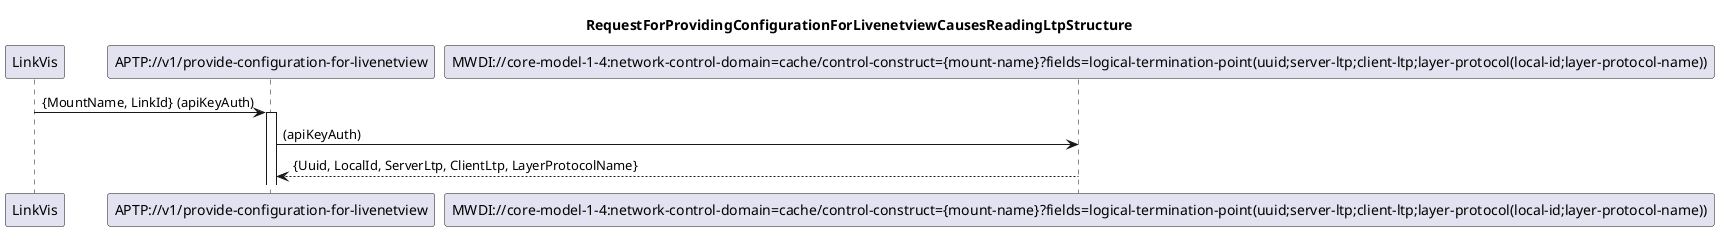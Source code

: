 @startuml 300_ReadingLtpStructure
skinparam responseMessageBelowArrow true

title
RequestForProvidingConfigurationForLivenetviewCausesReadingLtpStructure
end title

participant "LinkVis" as LinkVis
participant "APTP://v1/provide-configuration-for-livenetview" as APTP_Config
participant "MWDI://core-model-1-4:network-control-domain=cache/control-construct={mount-name}?fields=logical-termination-point(uuid;server-ltp;client-ltp;layer-protocol(local-id;layer-protocol-name))" as ReadingLtpStructure

LinkVis -> APTP_Config: {MountName, LinkId} (apiKeyAuth)
activate APTP_Config

APTP_Config -> ReadingLtpStructure: (apiKeyAuth)
ReadingLtpStructure --> APTP_Config: {Uuid, LocalId, ServerLtp, ClientLtp, LayerProtocolName}

@enduml